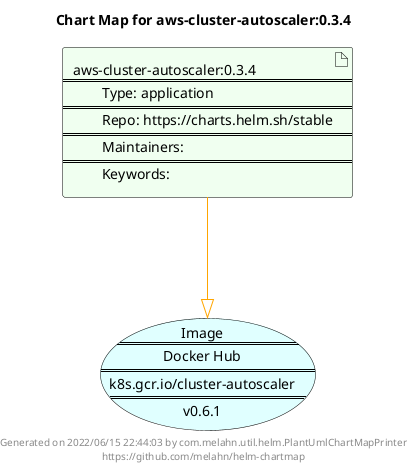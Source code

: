 @startuml
skinparam linetype ortho
skinparam backgroundColor white
skinparam usecaseBorderColor black
skinparam usecaseArrowColor LightSlateGray
skinparam artifactBorderColor black
skinparam artifactArrowColor LightSlateGray

title Chart Map for aws-cluster-autoscaler:0.3.4

'There is one referenced Helm Chart
artifact "aws-cluster-autoscaler:0.3.4\n====\n\tType: application\n====\n\tRepo: https://charts.helm.sh/stable\n====\n\tMaintainers: \n====\n\tKeywords: " as aws_cluster_autoscaler_0_3_4 #HoneyDew

'There is one referenced Docker Image
usecase "Image\n====\nDocker Hub\n====\nk8s.gcr.io/cluster-autoscaler\n====\nv0.6.1" as k8s_gcr_io_cluster_autoscaler_v0_6_1 #LightCyan

'Chart Dependencies
aws_cluster_autoscaler_0_3_4--[#orange]-|>k8s_gcr_io_cluster_autoscaler_v0_6_1

center footer Generated on 2022/06/15 22:44:03 by com.melahn.util.helm.PlantUmlChartMapPrinter\nhttps://github.com/melahn/helm-chartmap
@enduml
